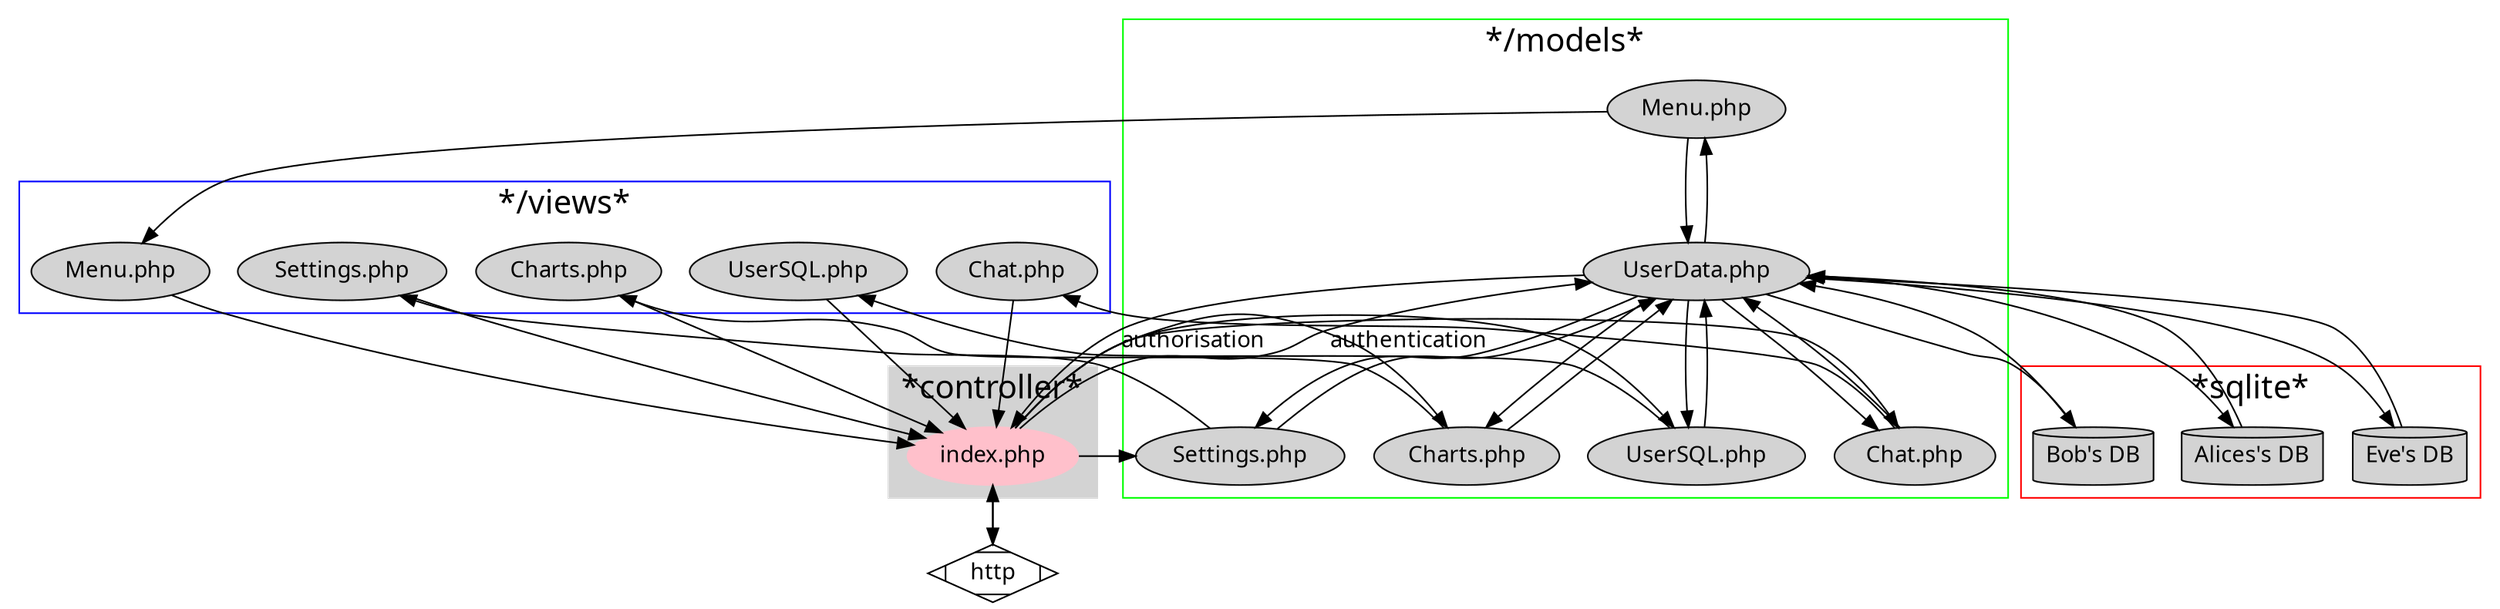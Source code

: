 digraph G {
  graph [fontname = "Handlee"];
  node [fontname = "Handlee"];
  edge [fontname = "Handlee"];

  bgcolor=transparent;

  subgraph cluster_0 {
    style=filled;
    color=lightgrey;
    node [style=filled,color=pink];
    c0; 
    label = "*controller*";
    fontsize = 20;
  }

  subgraph cluster_1 {
    node [style=filled];
    m0;
    m1;
    m2;
    m3;
    m4;
    m5;
    label = "*/models*";
    fontsize = 20;
    color=green
  }
  
  subgraph cluster_2 {
    node [style=filled];
    v0;
    v1;
    v2;
    v3;
    v5;
    label = "*/views*";
    fontsize = 20;
    color=blue
  }
  
    subgraph cluster_3 {
    node [style=filled];
    u0;
    u1;
    u2;
    
    label = "*sqlite*";
    fontsize = 20;
    color=red
  }
  
  start -> c0;
  c0 -> start;
  

  m0 -> v0;
  v0 -> c0;
  
  c0 -> m1;
  m1 -> v1;
  v1 -> c0;
  
  c0 -> m2;
  m2 -> v2;
  v2 -> c0;
  
  c0 -> m3;
  m3 -> v3;
  v3 -> c0;
  
  c0 -> m5;
  m5 -> v5;
  v5 -> c0;
  
  start [shape=Mdiamond, label="http"];
 
  c0 [label="index.php"]
  
  m0 [label="Menu.php"]
  m1 [label="Chat.php"]
  m2 [label="Charts.php"]
  m3 [label="Settings.php"]
  m4 [label="UserData.php"]
  m5 [label="UserSQL.php"]
  
  v0 [label="Menu.php"]
  v1 [label="Chat.php"]
  v2 [label="Charts.php"]
  v3 [label="Settings.php"]
  v5 [label="UserSQL.php"]
  
  u0 [shape=cylinder, label="Bob's DB"];
  u1 [shape=cylinder, label="Alices's DB"];
  u2 [shape=cylinder, label="Eve's DB"];
  
  m0 -> m4 -> m0;
  m1 -> m4 -> m1;
  m2 -> m4 -> m2;
  m3 -> m4 -> m3;
  m5 -> m4 -> m5;
  
  u0 -> m4 -> u0;
  u1 -> m4 -> u1;
  u2 -> m4 -> u2;
  
  c0 -> m4 [label="authentication"]
  m4 -> c0 [label="authorisation"]
  
  
}
